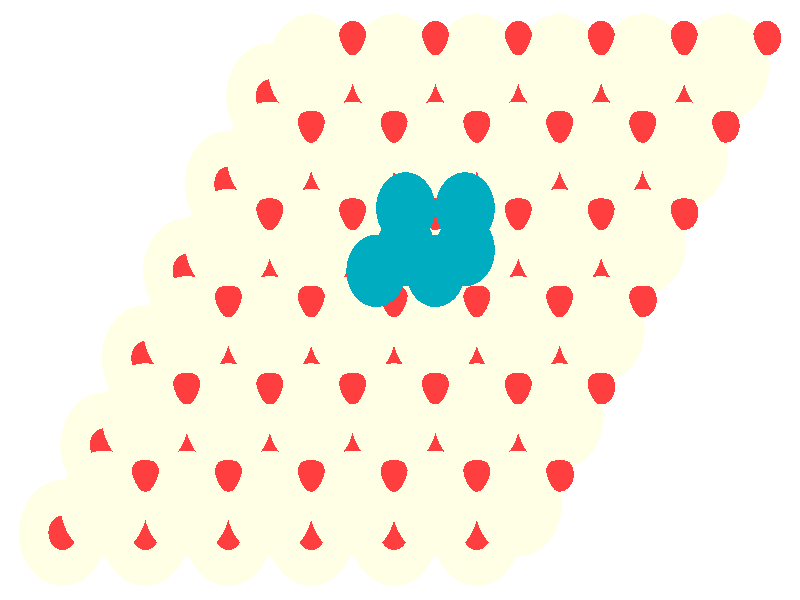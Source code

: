 #include "colors.inc"
#include "finish.inc"

global_settings {assumed_gamma 1 max_trace_level 6}
background {color White}
camera {orthographic
  right -37.48*x up 23.11*y
  direction 1.00*z
  location <0,0,50.00> look_at <0,0,0>}
light_source {<  2.00,   3.00,  40.00> color White
  area_light <0.70, 0, 0>, <0, 0.70, 0>, 3, 3
  adaptive 1 jitter}

#declare simple = finish {phong 0.7}
#declare pale = finish {ambient .5 diffuse .85 roughness .001 specular 0.200 }
#declare intermediate = finish {ambient 0.3 diffuse 0.6 specular 0.10 roughness 0.04 }
#declare vmd = finish {ambient .0 diffuse .65 phong 0.1 phong_size 40. specular 0.500 }
#declare jmol = finish {ambient .2 diffuse .6 specular 1 roughness .001 metallic}
#declare ase2 = finish {ambient 0.05 brilliance 3 diffuse 0.6 metallic specular 0.70 roughness 0.04 reflection 0.15}
#declare ase3 = finish {ambient .15 brilliance 2 diffuse .6 metallic specular 1. roughness .001 reflection .0}
#declare glass = finish {ambient .05 diffuse .3 specular 1. roughness .001}
#declare glass2 = finish {ambient .0 diffuse .3 specular 1. reflection .25 roughness .001}
#declare Rcell = 0.020;
#declare Rbond = 0.100;

#macro atom(LOC, R, COL, TRANS, FIN)
  sphere{LOC, R texture{pigment{color COL transmit TRANS} finish{FIN}}}
#end
#macro constrain(LOC, R, COL, TRANS FIN)
union{torus{R, Rcell rotate 45*z texture{pigment{color COL transmit TRANS} finish{FIN}}}
      torus{R, Rcell rotate -45*z texture{pigment{color COL transmit TRANS} finish{FIN}}}
      translate LOC}
#end

atom(<-15.81,  -8.97,  -8.97>, 2.04, rgb <1.00, 1.00, 0.78>, 0.0, ase3) // #0 
atom(<-13.87,  -5.60,  -8.97>, 2.04, rgb <1.00, 1.00, 0.78>, 0.0, ase3) // #1 
atom(<-11.93,  -8.97,  -8.97>, 2.04, rgb <1.00, 1.00, 0.78>, 0.0, ase3) // #2 
atom(< -9.99,  -5.60,  -8.97>, 2.04, rgb <1.00, 1.00, 0.78>, 0.0, ase3) // #3 
atom(< -9.99,  -7.84,  -8.17>, 0.66, rgb <1.00, 0.05, 0.05>, 0.0, ase3) // #4 
atom(<-13.87,  -5.60,  -6.59>, 0.66, rgb <1.00, 0.05, 0.05>, 0.0, ase3) // #5 
atom(< -8.04,  -4.48,  -8.17>, 0.66, rgb <1.00, 0.05, 0.05>, 0.0, ase3) // #6 
atom(<-15.81,  -8.97,  -6.59>, 0.66, rgb <1.00, 0.05, 0.05>, 0.0, ase3) // #7 
atom(<-13.87,  -7.84,  -8.17>, 0.66, rgb <1.00, 0.05, 0.05>, 0.0, ase3) // #8 
atom(< -9.99,  -5.60,  -6.59>, 0.66, rgb <1.00, 0.05, 0.05>, 0.0, ase3) // #9 
atom(<-11.93,  -4.48,  -8.17>, 0.66, rgb <1.00, 0.05, 0.05>, 0.0, ase3) // #10 
atom(<-11.93,  -8.97,  -6.59>, 0.66, rgb <1.00, 0.05, 0.05>, 0.0, ase3) // #11 
atom(< -8.04,  -4.48,  -5.80>, 2.04, rgb <1.00, 1.00, 0.78>, 0.0, ase3) // #12 
atom(< -9.99,  -7.84,  -5.80>, 2.04, rgb <1.00, 1.00, 0.78>, 0.0, ase3) // #13 
atom(<-11.93,  -4.48,  -5.80>, 2.04, rgb <1.00, 1.00, 0.78>, 0.0, ase3) // #14 
atom(<-13.87,  -7.84,  -5.80>, 2.04, rgb <1.00, 1.00, 0.78>, 0.0, ase3) // #15 
atom(< -9.99,  -3.36,  -5.00>, 0.66, rgb <1.00, 0.05, 0.05>, 0.0, ase3) // #16 
atom(<-11.93,  -6.72,  -5.00>, 0.66, rgb <1.00, 0.05, 0.05>, 0.0, ase3) // #17 
atom(< -6.10,  -3.36,  -5.00>, 0.66, rgb <1.00, 0.05, 0.05>, 0.0, ase3) // #18 
atom(< -8.04,  -6.72,  -5.00>, 0.66, rgb <1.00, 0.05, 0.05>, 0.0, ase3) // #19 
atom(<-11.93,  -2.24,  -8.97>, 2.04, rgb <1.00, 1.00, 0.78>, 0.0, ase3) // #20 
atom(< -9.99,   1.12,  -8.97>, 2.04, rgb <1.00, 1.00, 0.78>, 0.0, ase3) // #21 
atom(< -8.04,  -2.24,  -8.97>, 2.04, rgb <1.00, 1.00, 0.78>, 0.0, ase3) // #22 
atom(< -6.10,   1.12,  -8.97>, 2.04, rgb <1.00, 1.00, 0.78>, 0.0, ase3) // #23 
atom(< -6.10,  -1.12,  -8.17>, 0.66, rgb <1.00, 0.05, 0.05>, 0.0, ase3) // #24 
atom(< -9.99,   1.12,  -6.59>, 0.66, rgb <1.00, 0.05, 0.05>, 0.0, ase3) // #25 
atom(< -4.16,   2.24,  -8.17>, 0.66, rgb <1.00, 0.05, 0.05>, 0.0, ase3) // #26 
atom(<-11.93,  -2.24,  -6.59>, 0.66, rgb <1.00, 0.05, 0.05>, 0.0, ase3) // #27 
atom(< -9.99,  -1.12,  -8.17>, 0.66, rgb <1.00, 0.05, 0.05>, 0.0, ase3) // #28 
atom(< -6.10,   1.12,  -6.59>, 0.66, rgb <1.00, 0.05, 0.05>, 0.0, ase3) // #29 
atom(< -8.04,   2.24,  -8.17>, 0.66, rgb <1.00, 0.05, 0.05>, 0.0, ase3) // #30 
atom(< -8.04,  -2.24,  -6.59>, 0.66, rgb <1.00, 0.05, 0.05>, 0.0, ase3) // #31 
atom(< -4.16,   2.24,  -5.80>, 2.04, rgb <1.00, 1.00, 0.78>, 0.0, ase3) // #32 
atom(< -6.10,  -1.12,  -5.80>, 2.04, rgb <1.00, 1.00, 0.78>, 0.0, ase3) // #33 
atom(< -8.04,   2.24,  -5.80>, 2.04, rgb <1.00, 1.00, 0.78>, 0.0, ase3) // #34 
atom(< -9.99,  -1.12,  -5.80>, 2.04, rgb <1.00, 1.00, 0.78>, 0.0, ase3) // #35 
atom(< -6.10,   3.36,  -5.00>, 0.66, rgb <1.00, 0.05, 0.05>, 0.0, ase3) // #36 
atom(< -8.04,   0.00,  -5.00>, 0.66, rgb <1.00, 0.05, 0.05>, 0.0, ase3) // #37 
atom(< -2.22,   3.36,  -5.00>, 0.66, rgb <1.00, 0.05, 0.05>, 0.0, ase3) // #38 
atom(< -4.16,   0.00,  -5.00>, 0.66, rgb <1.00, 0.05, 0.05>, 0.0, ase3) // #39 
atom(< -8.04,   4.48,  -8.97>, 2.04, rgb <1.00, 1.00, 0.78>, 0.0, ase3) // #40 
atom(< -6.10,   7.84,  -8.97>, 2.04, rgb <1.00, 1.00, 0.78>, 0.0, ase3) // #41 
atom(< -4.16,   4.48,  -8.97>, 2.04, rgb <1.00, 1.00, 0.78>, 0.0, ase3) // #42 
atom(< -2.22,   7.84,  -8.97>, 2.04, rgb <1.00, 1.00, 0.78>, 0.0, ase3) // #43 
atom(< -2.22,   5.60,  -8.17>, 0.66, rgb <1.00, 0.05, 0.05>, 0.0, ase3) // #44 
atom(< -6.10,   7.84,  -6.59>, 0.66, rgb <1.00, 0.05, 0.05>, 0.0, ase3) // #45 
atom(< -0.28,   8.97,  -8.17>, 0.66, rgb <1.00, 0.05, 0.05>, 0.0, ase3) // #46 
atom(< -8.04,   4.48,  -6.59>, 0.66, rgb <1.00, 0.05, 0.05>, 0.0, ase3) // #47 
atom(< -6.10,   5.60,  -8.17>, 0.66, rgb <1.00, 0.05, 0.05>, 0.0, ase3) // #48 
atom(< -2.22,   7.84,  -6.59>, 0.66, rgb <1.00, 0.05, 0.05>, 0.0, ase3) // #49 
atom(< -4.16,   8.97,  -8.17>, 0.66, rgb <1.00, 0.05, 0.05>, 0.0, ase3) // #50 
atom(< -4.16,   4.48,  -6.59>, 0.66, rgb <1.00, 0.05, 0.05>, 0.0, ase3) // #51 
atom(< -0.28,   8.97,  -5.80>, 2.04, rgb <1.00, 1.00, 0.78>, 0.0, ase3) // #52 
atom(< -2.22,   5.60,  -5.80>, 2.04, rgb <1.00, 1.00, 0.78>, 0.0, ase3) // #53 
atom(< -4.16,   8.97,  -5.80>, 2.04, rgb <1.00, 1.00, 0.78>, 0.0, ase3) // #54 
atom(< -6.10,   5.60,  -5.80>, 2.04, rgb <1.00, 1.00, 0.78>, 0.0, ase3) // #55 
atom(< -2.22,  10.09,  -5.00>, 0.66, rgb <1.00, 0.05, 0.05>, 0.0, ase3) // #56 
atom(< -4.16,   6.72,  -5.00>, 0.66, rgb <1.00, 0.05, 0.05>, 0.0, ase3) // #57 
atom(<  1.66,  10.09,  -5.00>, 0.66, rgb <1.00, 0.05, 0.05>, 0.0, ase3) // #58 
atom(< -0.28,   6.72,  -5.00>, 0.66, rgb <1.00, 0.05, 0.05>, 0.0, ase3) // #59 
atom(< -8.04,  -8.97,  -8.97>, 2.04, rgb <1.00, 1.00, 0.78>, 0.0, ase3) // #60 
atom(< -6.10,  -5.60,  -8.97>, 2.04, rgb <1.00, 1.00, 0.78>, 0.0, ase3) // #61 
atom(< -4.16,  -8.97,  -8.97>, 2.04, rgb <1.00, 1.00, 0.78>, 0.0, ase3) // #62 
atom(< -2.22,  -5.60,  -8.97>, 2.04, rgb <1.00, 1.00, 0.78>, 0.0, ase3) // #63 
atom(< -2.22,  -7.84,  -8.17>, 0.66, rgb <1.00, 0.05, 0.05>, 0.0, ase3) // #64 
atom(< -6.10,  -5.60,  -6.59>, 0.66, rgb <1.00, 0.05, 0.05>, 0.0, ase3) // #65 
atom(< -0.28,  -4.48,  -8.17>, 0.66, rgb <1.00, 0.05, 0.05>, 0.0, ase3) // #66 
atom(< -8.04,  -8.97,  -6.59>, 0.66, rgb <1.00, 0.05, 0.05>, 0.0, ase3) // #67 
atom(< -6.10,  -7.84,  -8.17>, 0.66, rgb <1.00, 0.05, 0.05>, 0.0, ase3) // #68 
atom(< -2.22,  -5.60,  -6.59>, 0.66, rgb <1.00, 0.05, 0.05>, 0.0, ase3) // #69 
atom(< -4.16,  -4.48,  -8.17>, 0.66, rgb <1.00, 0.05, 0.05>, 0.0, ase3) // #70 
atom(< -4.16,  -8.97,  -6.59>, 0.66, rgb <1.00, 0.05, 0.05>, 0.0, ase3) // #71 
atom(< -0.28,  -4.48,  -5.80>, 2.04, rgb <1.00, 1.00, 0.78>, 0.0, ase3) // #72 
atom(< -2.22,  -7.84,  -5.80>, 2.04, rgb <1.00, 1.00, 0.78>, 0.0, ase3) // #73 
atom(< -4.16,  -4.48,  -5.80>, 2.04, rgb <1.00, 1.00, 0.78>, 0.0, ase3) // #74 
atom(< -6.10,  -7.84,  -5.80>, 2.04, rgb <1.00, 1.00, 0.78>, 0.0, ase3) // #75 
atom(< -2.22,  -3.36,  -5.00>, 0.66, rgb <1.00, 0.05, 0.05>, 0.0, ase3) // #76 
atom(< -4.16,  -6.72,  -5.00>, 0.66, rgb <1.00, 0.05, 0.05>, 0.0, ase3) // #77 
atom(<  1.66,  -3.36,  -5.00>, 0.66, rgb <1.00, 0.05, 0.05>, 0.0, ase3) // #78 
atom(< -0.28,  -6.72,  -5.00>, 0.66, rgb <1.00, 0.05, 0.05>, 0.0, ase3) // #79 
atom(< -4.16,  -2.24,  -8.97>, 2.04, rgb <1.00, 1.00, 0.78>, 0.0, ase3) // #80 
atom(< -2.22,   1.12,  -8.97>, 2.04, rgb <1.00, 1.00, 0.78>, 0.0, ase3) // #81 
atom(< -0.28,  -2.24,  -8.97>, 2.04, rgb <1.00, 1.00, 0.78>, 0.0, ase3) // #82 
atom(<  1.66,   1.12,  -8.97>, 2.04, rgb <1.00, 1.00, 0.78>, 0.0, ase3) // #83 
atom(<  1.66,  -1.12,  -8.17>, 0.66, rgb <1.00, 0.05, 0.05>, 0.0, ase3) // #84 
atom(< -2.22,   1.12,  -6.59>, 0.66, rgb <1.00, 0.05, 0.05>, 0.0, ase3) // #85 
atom(<  3.60,   2.24,  -8.17>, 0.66, rgb <1.00, 0.05, 0.05>, 0.0, ase3) // #86 
atom(< -4.16,  -2.24,  -6.59>, 0.66, rgb <1.00, 0.05, 0.05>, 0.0, ase3) // #87 
atom(< -2.22,  -1.12,  -8.17>, 0.66, rgb <1.00, 0.05, 0.05>, 0.0, ase3) // #88 
atom(<  1.66,   1.12,  -4.54>, 0.66, rgb <1.00, 0.05, 0.05>, 0.0, ase3) // #89 
atom(< -0.28,   2.24,  -8.17>, 0.66, rgb <1.00, 0.05, 0.05>, 0.0, ase3) // #90 
atom(< -0.28,  -2.24,  -6.59>, 0.66, rgb <1.00, 0.05, 0.05>, 0.0, ase3) // #91 
atom(<  3.60,   2.24,  -5.80>, 2.04, rgb <1.00, 1.00, 0.78>, 0.0, ase3) // #92 
atom(<  1.66,  -1.12,  -5.80>, 2.04, rgb <1.00, 1.00, 0.78>, 0.0, ase3) // #93 
atom(< -0.28,   2.24,  -5.80>, 2.04, rgb <1.00, 1.00, 0.78>, 0.0, ase3) // #94 
atom(< -2.22,  -1.12,  -5.80>, 2.04, rgb <1.00, 1.00, 0.78>, 0.0, ase3) // #95 
atom(<  1.66,   3.36,  -5.00>, 0.66, rgb <1.00, 0.05, 0.05>, 0.0, ase3) // #96 
atom(< -0.28,   0.00,  -5.00>, 0.66, rgb <1.00, 0.05, 0.05>, 0.0, ase3) // #97 
atom(<  5.54,   3.36,  -5.00>, 0.66, rgb <1.00, 0.05, 0.05>, 0.0, ase3) // #98 
atom(<  3.60,   0.00,  -5.00>, 0.66, rgb <1.00, 0.05, 0.05>, 0.0, ase3) // #99 
atom(< -0.28,   4.48,  -8.97>, 2.04, rgb <1.00, 1.00, 0.78>, 0.0, ase3) // #100 
atom(<  1.66,   7.84,  -8.97>, 2.04, rgb <1.00, 1.00, 0.78>, 0.0, ase3) // #101 
atom(<  3.60,   4.48,  -8.97>, 2.04, rgb <1.00, 1.00, 0.78>, 0.0, ase3) // #102 
atom(<  5.54,   7.84,  -8.97>, 2.04, rgb <1.00, 1.00, 0.78>, 0.0, ase3) // #103 
atom(<  5.54,   5.60,  -8.17>, 0.66, rgb <1.00, 0.05, 0.05>, 0.0, ase3) // #104 
atom(<  1.66,   7.84,  -6.59>, 0.66, rgb <1.00, 0.05, 0.05>, 0.0, ase3) // #105 
atom(<  7.48,   8.97,  -8.17>, 0.66, rgb <1.00, 0.05, 0.05>, 0.0, ase3) // #106 
atom(< -0.28,   4.48,  -6.59>, 0.66, rgb <1.00, 0.05, 0.05>, 0.0, ase3) // #107 
atom(<  1.66,   5.60,  -8.17>, 0.66, rgb <1.00, 0.05, 0.05>, 0.0, ase3) // #108 
atom(<  5.54,   7.84,  -6.59>, 0.66, rgb <1.00, 0.05, 0.05>, 0.0, ase3) // #109 
atom(<  3.60,   8.97,  -8.17>, 0.66, rgb <1.00, 0.05, 0.05>, 0.0, ase3) // #110 
atom(<  3.60,   4.48,  -6.59>, 0.66, rgb <1.00, 0.05, 0.05>, 0.0, ase3) // #111 
atom(<  7.48,   8.97,  -5.80>, 2.04, rgb <1.00, 1.00, 0.78>, 0.0, ase3) // #112 
atom(<  5.54,   5.60,  -5.80>, 2.04, rgb <1.00, 1.00, 0.78>, 0.0, ase3) // #113 
atom(<  3.60,   8.97,  -5.80>, 2.04, rgb <1.00, 1.00, 0.78>, 0.0, ase3) // #114 
atom(<  1.66,   5.60,  -5.80>, 2.04, rgb <1.00, 1.00, 0.78>, 0.0, ase3) // #115 
atom(<  5.54,  10.09,  -5.00>, 0.66, rgb <1.00, 0.05, 0.05>, 0.0, ase3) // #116 
atom(<  3.60,   6.72,  -5.00>, 0.66, rgb <1.00, 0.05, 0.05>, 0.0, ase3) // #117 
atom(<  9.42,  10.09,  -5.00>, 0.66, rgb <1.00, 0.05, 0.05>, 0.0, ase3) // #118 
atom(<  7.48,   6.72,  -5.00>, 0.66, rgb <1.00, 0.05, 0.05>, 0.0, ase3) // #119 
atom(< -0.28,  -8.97,  -8.97>, 2.04, rgb <1.00, 1.00, 0.78>, 0.0, ase3) // #120 
atom(<  1.66,  -5.60,  -8.97>, 2.04, rgb <1.00, 1.00, 0.78>, 0.0, ase3) // #121 
atom(<  3.60,  -8.97,  -8.97>, 2.04, rgb <1.00, 1.00, 0.78>, 0.0, ase3) // #122 
atom(<  5.54,  -5.60,  -8.97>, 2.04, rgb <1.00, 1.00, 0.78>, 0.0, ase3) // #123 
atom(<  5.54,  -7.84,  -8.17>, 0.66, rgb <1.00, 0.05, 0.05>, 0.0, ase3) // #124 
atom(<  1.66,  -5.60,  -6.59>, 0.66, rgb <1.00, 0.05, 0.05>, 0.0, ase3) // #125 
atom(<  7.48,  -4.48,  -8.17>, 0.66, rgb <1.00, 0.05, 0.05>, 0.0, ase3) // #126 
atom(< -0.28,  -8.97,  -6.59>, 0.66, rgb <1.00, 0.05, 0.05>, 0.0, ase3) // #127 
atom(<  1.66,  -7.84,  -8.17>, 0.66, rgb <1.00, 0.05, 0.05>, 0.0, ase3) // #128 
atom(<  5.54,  -5.60,  -6.59>, 0.66, rgb <1.00, 0.05, 0.05>, 0.0, ase3) // #129 
atom(<  3.60,  -4.48,  -8.17>, 0.66, rgb <1.00, 0.05, 0.05>, 0.0, ase3) // #130 
atom(<  3.60,  -8.97,  -6.59>, 0.66, rgb <1.00, 0.05, 0.05>, 0.0, ase3) // #131 
atom(<  7.48,  -4.48,  -5.80>, 2.04, rgb <1.00, 1.00, 0.78>, 0.0, ase3) // #132 
atom(<  5.54,  -7.84,  -5.80>, 2.04, rgb <1.00, 1.00, 0.78>, 0.0, ase3) // #133 
atom(<  3.60,  -4.48,  -5.80>, 2.04, rgb <1.00, 1.00, 0.78>, 0.0, ase3) // #134 
atom(<  1.66,  -7.84,  -5.80>, 2.04, rgb <1.00, 1.00, 0.78>, 0.0, ase3) // #135 
atom(<  5.54,  -3.36,  -5.00>, 0.66, rgb <1.00, 0.05, 0.05>, 0.0, ase3) // #136 
atom(<  3.60,  -6.72,  -5.00>, 0.66, rgb <1.00, 0.05, 0.05>, 0.0, ase3) // #137 
atom(<  9.42,  -3.36,  -5.00>, 0.66, rgb <1.00, 0.05, 0.05>, 0.0, ase3) // #138 
atom(<  7.48,  -6.72,  -5.00>, 0.66, rgb <1.00, 0.05, 0.05>, 0.0, ase3) // #139 
atom(<  3.60,  -2.24,  -8.97>, 2.04, rgb <1.00, 1.00, 0.78>, 0.0, ase3) // #140 
atom(<  5.54,   1.12,  -8.97>, 2.04, rgb <1.00, 1.00, 0.78>, 0.0, ase3) // #141 
atom(<  7.48,  -2.24,  -8.97>, 2.04, rgb <1.00, 1.00, 0.78>, 0.0, ase3) // #142 
atom(<  9.42,   1.12,  -8.97>, 2.04, rgb <1.00, 1.00, 0.78>, 0.0, ase3) // #143 
atom(<  9.42,  -1.12,  -8.17>, 0.66, rgb <1.00, 0.05, 0.05>, 0.0, ase3) // #144 
atom(<  5.54,   1.12,  -6.59>, 0.66, rgb <1.00, 0.05, 0.05>, 0.0, ase3) // #145 
atom(< 11.37,   2.24,  -8.17>, 0.66, rgb <1.00, 0.05, 0.05>, 0.0, ase3) // #146 
atom(<  3.60,  -2.24,  -6.59>, 0.66, rgb <1.00, 0.05, 0.05>, 0.0, ase3) // #147 
atom(<  5.54,  -1.12,  -8.17>, 0.66, rgb <1.00, 0.05, 0.05>, 0.0, ase3) // #148 
atom(<  9.42,   1.12,  -6.59>, 0.66, rgb <1.00, 0.05, 0.05>, 0.0, ase3) // #149 
atom(<  7.48,   2.24,  -8.17>, 0.66, rgb <1.00, 0.05, 0.05>, 0.0, ase3) // #150 
atom(<  7.48,  -2.24,  -6.59>, 0.66, rgb <1.00, 0.05, 0.05>, 0.0, ase3) // #151 
atom(< 11.37,   2.24,  -5.80>, 2.04, rgb <1.00, 1.00, 0.78>, 0.0, ase3) // #152 
atom(<  9.42,  -1.12,  -5.80>, 2.04, rgb <1.00, 1.00, 0.78>, 0.0, ase3) // #153 
atom(<  7.48,   2.24,  -5.80>, 2.04, rgb <1.00, 1.00, 0.78>, 0.0, ase3) // #154 
atom(<  5.54,  -1.12,  -5.80>, 2.04, rgb <1.00, 1.00, 0.78>, 0.0, ase3) // #155 
atom(<  9.42,   3.36,  -5.00>, 0.66, rgb <1.00, 0.05, 0.05>, 0.0, ase3) // #156 
atom(<  7.48,   0.00,  -5.00>, 0.66, rgb <1.00, 0.05, 0.05>, 0.0, ase3) // #157 
atom(< 13.31,   3.36,  -5.00>, 0.66, rgb <1.00, 0.05, 0.05>, 0.0, ase3) // #158 
atom(< 11.37,   0.00,  -5.00>, 0.66, rgb <1.00, 0.05, 0.05>, 0.0, ase3) // #159 
atom(<  7.48,   4.48,  -8.97>, 2.04, rgb <1.00, 1.00, 0.78>, 0.0, ase3) // #160 
atom(<  9.42,   7.84,  -8.97>, 2.04, rgb <1.00, 1.00, 0.78>, 0.0, ase3) // #161 
atom(< 11.37,   4.48,  -8.97>, 2.04, rgb <1.00, 1.00, 0.78>, 0.0, ase3) // #162 
atom(< 13.31,   7.84,  -8.97>, 2.04, rgb <1.00, 1.00, 0.78>, 0.0, ase3) // #163 
atom(< 13.31,   5.60,  -8.17>, 0.66, rgb <1.00, 0.05, 0.05>, 0.0, ase3) // #164 
atom(<  9.42,   7.84,  -6.59>, 0.66, rgb <1.00, 0.05, 0.05>, 0.0, ase3) // #165 
atom(< 15.25,   8.97,  -8.17>, 0.66, rgb <1.00, 0.05, 0.05>, 0.0, ase3) // #166 
atom(<  7.48,   4.48,  -6.59>, 0.66, rgb <1.00, 0.05, 0.05>, 0.0, ase3) // #167 
atom(<  9.42,   5.60,  -8.17>, 0.66, rgb <1.00, 0.05, 0.05>, 0.0, ase3) // #168 
atom(< 13.31,   7.84,  -6.59>, 0.66, rgb <1.00, 0.05, 0.05>, 0.0, ase3) // #169 
atom(< 11.37,   8.97,  -8.17>, 0.66, rgb <1.00, 0.05, 0.05>, 0.0, ase3) // #170 
atom(< 11.37,   4.48,  -6.59>, 0.66, rgb <1.00, 0.05, 0.05>, 0.0, ase3) // #171 
atom(< 15.25,   8.97,  -5.80>, 2.04, rgb <1.00, 1.00, 0.78>, 0.0, ase3) // #172 
atom(< 13.31,   5.60,  -5.80>, 2.04, rgb <1.00, 1.00, 0.78>, 0.0, ase3) // #173 
atom(< 11.37,   8.97,  -5.80>, 2.04, rgb <1.00, 1.00, 0.78>, 0.0, ase3) // #174 
atom(<  9.42,   5.60,  -5.80>, 2.04, rgb <1.00, 1.00, 0.78>, 0.0, ase3) // #175 
atom(< 13.31,  10.09,  -5.00>, 0.66, rgb <1.00, 0.05, 0.05>, 0.0, ase3) // #176 
atom(< 11.37,   6.72,  -5.00>, 0.66, rgb <1.00, 0.05, 0.05>, 0.0, ase3) // #177 
atom(< 17.19,  10.09,  -5.00>, 0.66, rgb <1.00, 0.05, 0.05>, 0.0, ase3) // #178 
atom(< 15.25,   6.72,  -5.00>, 0.66, rgb <1.00, 0.05, 0.05>, 0.0, ase3) // #179 
atom(<  1.66,   1.12,  -2.27>, 1.39, rgb <0.00, 0.41, 0.52>, 0.0, ase3) // #180 
atom(<  3.05,   3.53,  -2.27>, 1.39, rgb <0.00, 0.41, 0.52>, 0.0, ase3) // #181 
atom(< -1.12,   1.12,  -2.27>, 1.39, rgb <0.00, 0.41, 0.52>, 0.0, ase3) // #182 
atom(<  0.27,   3.53,  -2.27>, 1.39, rgb <0.00, 0.41, 0.52>, 0.0, ase3) // #183 
atom(<  0.27,   1.92,   0.00>, 1.39, rgb <0.00, 0.41, 0.52>, 0.0, ase3) // #184 
atom(<  3.05,   1.92,   0.00>, 1.39, rgb <0.00, 0.41, 0.52>, 0.0, ase3) // #185 
